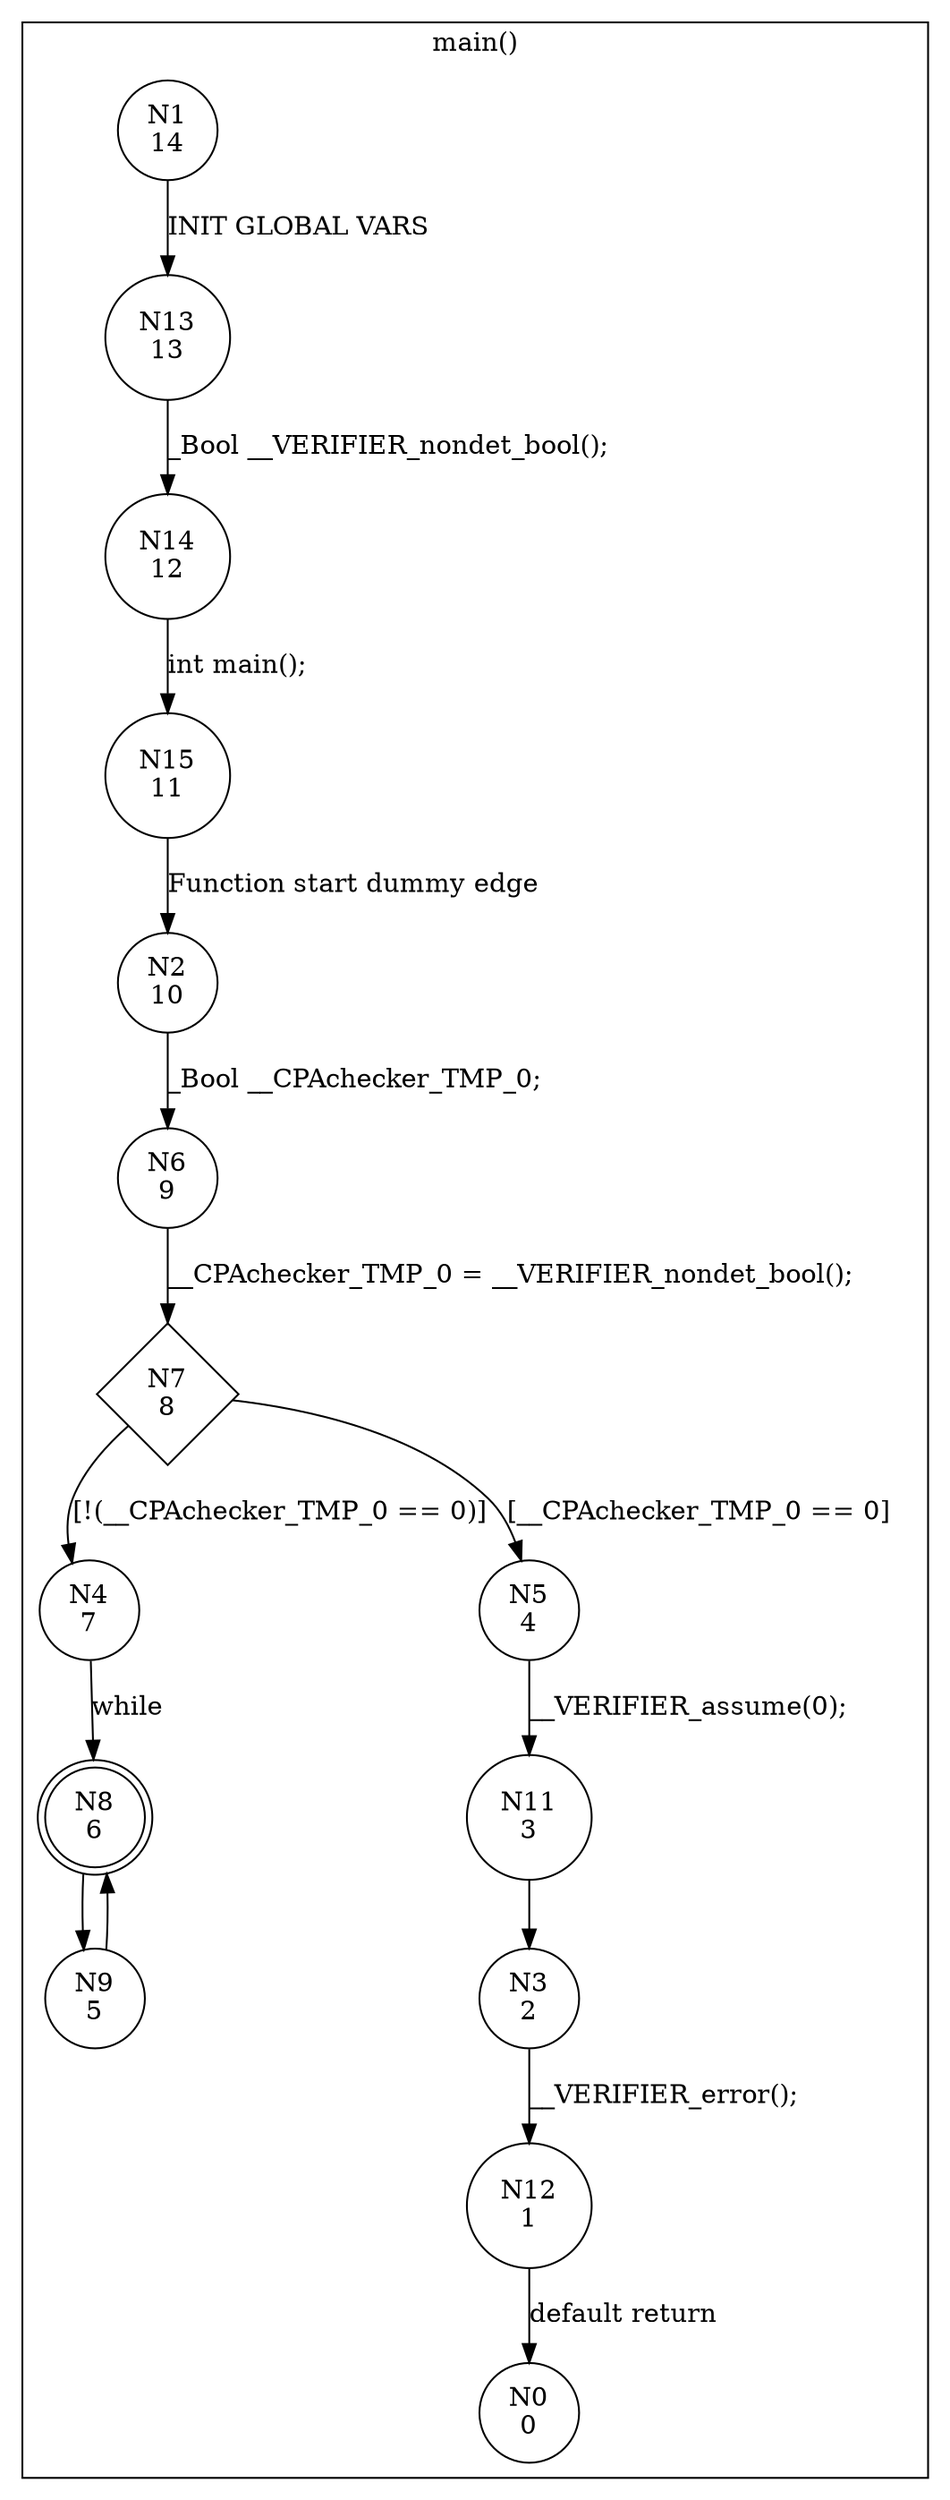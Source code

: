 digraph CFA {
1 [shape="circle" label="N1\n14"]
13 [shape="circle" label="N13\n13"]
14 [shape="circle" label="N14\n12"]
15 [shape="circle" label="N15\n11"]
2 [shape="circle" label="N2\n10"]
6 [shape="circle" label="N6\n9"]
7 [shape="diamond" label="N7\n8"]
4 [shape="circle" label="N4\n7"]
8 [shape="doublecircle" label="N8\n6"]
9 [shape="circle" label="N9\n5"]
5 [shape="circle" label="N5\n4"]
11 [shape="circle" label="N11\n3"]
3 [shape="circle" label="N3\n2"]
12 [shape="circle" label="N12\n1"]
0 [shape="circle" label="N0\n0"]
node [shape="circle"]
subgraph cluster_main {
label="main()"
1 -> 13 [label="INIT GLOBAL VARS"]
13 -> 14 [label="_Bool __VERIFIER_nondet_bool();"]
14 -> 15 [label="int main();"]
15 -> 2 [label="Function start dummy edge"]
2 -> 6 [label="_Bool __CPAchecker_TMP_0;"]
6 -> 7 [label="__CPAchecker_TMP_0 = __VERIFIER_nondet_bool();"]
7 -> 5 [label="[__CPAchecker_TMP_0 == 0]"]
7 -> 4 [label="[!(__CPAchecker_TMP_0 == 0)]"]
4 -> 8 [label="while"]
8 -> 9 [label=""]
9 -> 8 [label=""]
5 -> 11 [label="__VERIFIER_assume(0);"]
11 -> 3 [label=""]
3 -> 12 [label="__VERIFIER_error();"]
12 -> 0 [label="default return"]}
}